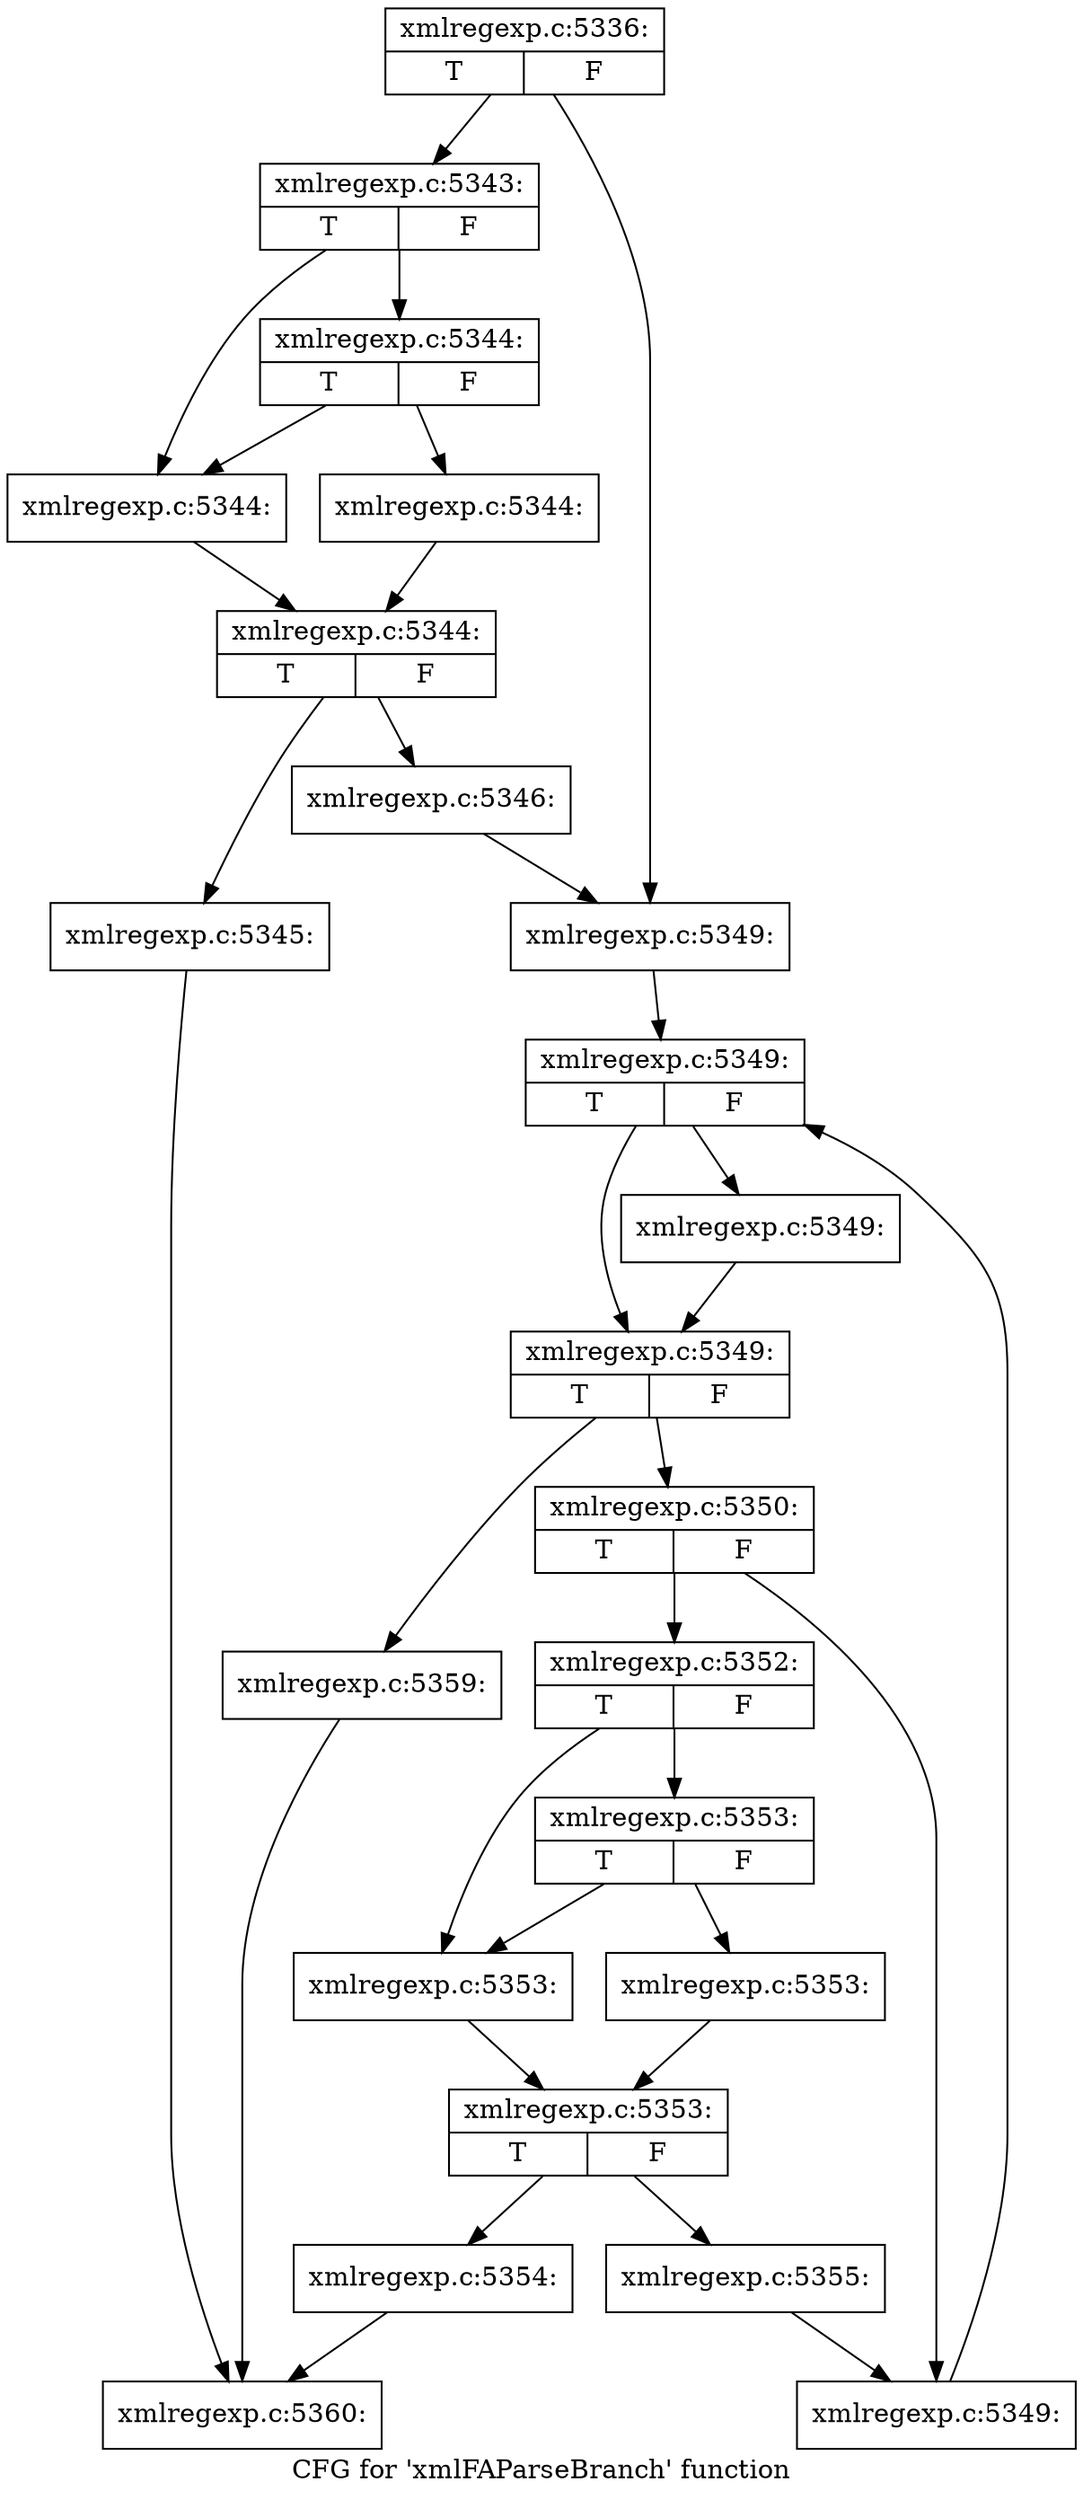 digraph "CFG for 'xmlFAParseBranch' function" {
	label="CFG for 'xmlFAParseBranch' function";

	Node0x42bf090 [shape=record,label="{xmlregexp.c:5336:|{<s0>T|<s1>F}}"];
	Node0x42bf090 -> Node0x3ee2c40;
	Node0x42bf090 -> Node0x42c58d0;
	Node0x3ee2c40 [shape=record,label="{xmlregexp.c:5343:|{<s0>T|<s1>F}}"];
	Node0x3ee2c40 -> Node0x42c5f50;
	Node0x3ee2c40 -> Node0x42c6040;
	Node0x42c6040 [shape=record,label="{xmlregexp.c:5344:|{<s0>T|<s1>F}}"];
	Node0x42c6040 -> Node0x42c5f50;
	Node0x42c6040 -> Node0x42c5fa0;
	Node0x42c5f50 [shape=record,label="{xmlregexp.c:5344:}"];
	Node0x42c5f50 -> Node0x42c5ff0;
	Node0x42c5fa0 [shape=record,label="{xmlregexp.c:5344:}"];
	Node0x42c5fa0 -> Node0x42c5ff0;
	Node0x42c5ff0 [shape=record,label="{xmlregexp.c:5344:|{<s0>T|<s1>F}}"];
	Node0x42c5ff0 -> Node0x42c5c00;
	Node0x42c5ff0 -> Node0x42c5ea0;
	Node0x42c5c00 [shape=record,label="{xmlregexp.c:5345:}"];
	Node0x42c5c00 -> Node0x42c4250;
	Node0x42c5ea0 [shape=record,label="{xmlregexp.c:5346:}"];
	Node0x42c5ea0 -> Node0x42c58d0;
	Node0x42c58d0 [shape=record,label="{xmlregexp.c:5349:}"];
	Node0x42c58d0 -> Node0x42c7580;
	Node0x42c7580 [shape=record,label="{xmlregexp.c:5349:|{<s0>T|<s1>F}}"];
	Node0x42c7580 -> Node0x42c7830;
	Node0x42c7580 -> Node0x42c77e0;
	Node0x42c7830 [shape=record,label="{xmlregexp.c:5349:}"];
	Node0x42c7830 -> Node0x42c77e0;
	Node0x42c77e0 [shape=record,label="{xmlregexp.c:5349:|{<s0>T|<s1>F}}"];
	Node0x42c77e0 -> Node0x42c7dc0;
	Node0x42c77e0 -> Node0x42c7760;
	Node0x42c7dc0 [shape=record,label="{xmlregexp.c:5350:|{<s0>T|<s1>F}}"];
	Node0x42c7dc0 -> Node0x42c8100;
	Node0x42c7dc0 -> Node0x42c8150;
	Node0x42c8100 [shape=record,label="{xmlregexp.c:5352:|{<s0>T|<s1>F}}"];
	Node0x42c8100 -> Node0x42c8680;
	Node0x42c8100 -> Node0x42c8770;
	Node0x42c8770 [shape=record,label="{xmlregexp.c:5353:|{<s0>T|<s1>F}}"];
	Node0x42c8770 -> Node0x42c8680;
	Node0x42c8770 -> Node0x42c86d0;
	Node0x42c8680 [shape=record,label="{xmlregexp.c:5353:}"];
	Node0x42c8680 -> Node0x42c8720;
	Node0x42c86d0 [shape=record,label="{xmlregexp.c:5353:}"];
	Node0x42c86d0 -> Node0x42c8720;
	Node0x42c8720 [shape=record,label="{xmlregexp.c:5353:|{<s0>T|<s1>F}}"];
	Node0x42c8720 -> Node0x42c8490;
	Node0x42c8720 -> Node0x42c84e0;
	Node0x42c8490 [shape=record,label="{xmlregexp.c:5354:}"];
	Node0x42c8490 -> Node0x42c4250;
	Node0x42c84e0 [shape=record,label="{xmlregexp.c:5355:}"];
	Node0x42c84e0 -> Node0x42c8150;
	Node0x42c8150 [shape=record,label="{xmlregexp.c:5349:}"];
	Node0x42c8150 -> Node0x42c7580;
	Node0x42c7760 [shape=record,label="{xmlregexp.c:5359:}"];
	Node0x42c7760 -> Node0x42c4250;
	Node0x42c4250 [shape=record,label="{xmlregexp.c:5360:}"];
}
